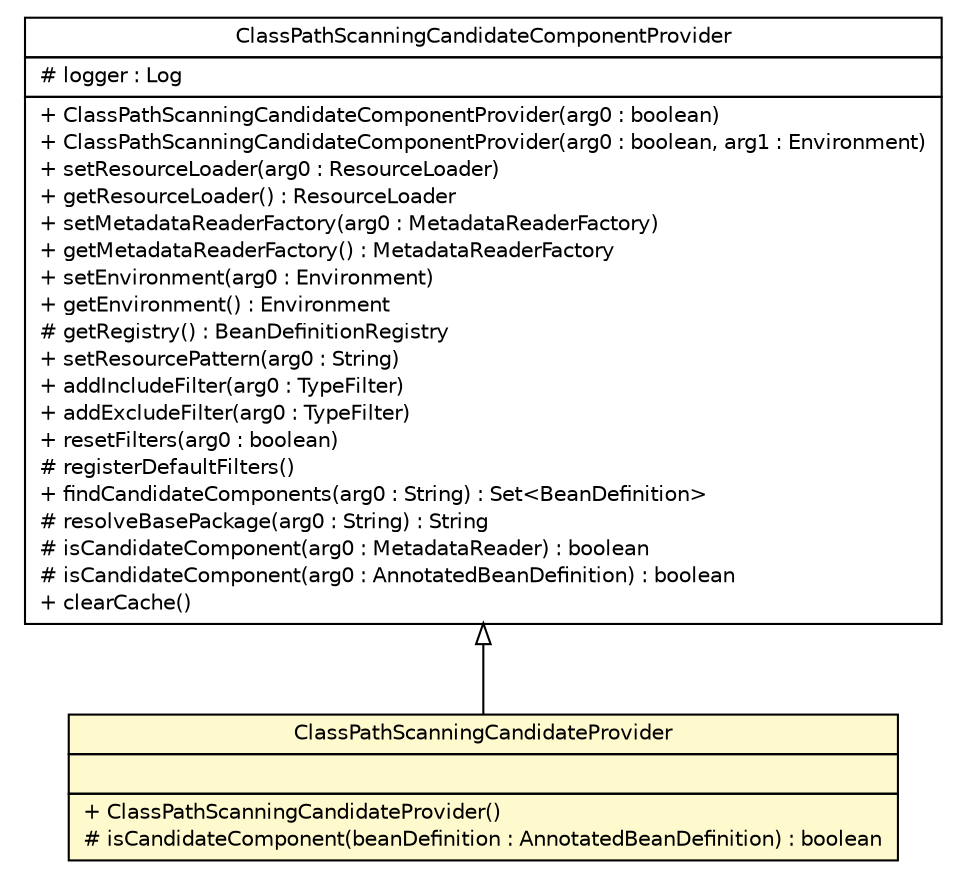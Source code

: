 #!/usr/local/bin/dot
#
# Class diagram 
# Generated by UMLGraph version R5_6-24-gf6e263 (http://www.umlgraph.org/)
#

digraph G {
	edge [fontname="Helvetica",fontsize=10,labelfontname="Helvetica",labelfontsize=10];
	node [fontname="Helvetica",fontsize=10,shape=plaintext];
	nodesep=0.25;
	ranksep=0.5;
	// com.yirendai.oss.lib.common.FileAndClasspathUtils.ClassPathScanningCandidateProvider
	c2864 [label=<<table title="com.yirendai.oss.lib.common.FileAndClasspathUtils.ClassPathScanningCandidateProvider" border="0" cellborder="1" cellspacing="0" cellpadding="2" port="p" bgcolor="lemonChiffon" href="./FileAndClasspathUtils.ClassPathScanningCandidateProvider.html">
		<tr><td><table border="0" cellspacing="0" cellpadding="1">
<tr><td align="center" balign="center"> ClassPathScanningCandidateProvider </td></tr>
		</table></td></tr>
		<tr><td><table border="0" cellspacing="0" cellpadding="1">
<tr><td align="left" balign="left">  </td></tr>
		</table></td></tr>
		<tr><td><table border="0" cellspacing="0" cellpadding="1">
<tr><td align="left" balign="left"> + ClassPathScanningCandidateProvider() </td></tr>
<tr><td align="left" balign="left"> # isCandidateComponent(beanDefinition : AnnotatedBeanDefinition) : boolean </td></tr>
		</table></td></tr>
		</table>>, URL="./FileAndClasspathUtils.ClassPathScanningCandidateProvider.html", fontname="Helvetica", fontcolor="black", fontsize=10.0];
	//com.yirendai.oss.lib.common.FileAndClasspathUtils.ClassPathScanningCandidateProvider extends org.springframework.context.annotation.ClassPathScanningCandidateComponentProvider
	c2914:p -> c2864:p [dir=back,arrowtail=empty];
	// org.springframework.context.annotation.ClassPathScanningCandidateComponentProvider
	c2914 [label=<<table title="org.springframework.context.annotation.ClassPathScanningCandidateComponentProvider" border="0" cellborder="1" cellspacing="0" cellpadding="2" port="p" href="http://java.sun.com/j2se/1.4.2/docs/api/org/springframework/context/annotation/ClassPathScanningCandidateComponentProvider.html">
		<tr><td><table border="0" cellspacing="0" cellpadding="1">
<tr><td align="center" balign="center"> ClassPathScanningCandidateComponentProvider </td></tr>
		</table></td></tr>
		<tr><td><table border="0" cellspacing="0" cellpadding="1">
<tr><td align="left" balign="left"> # logger : Log </td></tr>
		</table></td></tr>
		<tr><td><table border="0" cellspacing="0" cellpadding="1">
<tr><td align="left" balign="left"> + ClassPathScanningCandidateComponentProvider(arg0 : boolean) </td></tr>
<tr><td align="left" balign="left"> + ClassPathScanningCandidateComponentProvider(arg0 : boolean, arg1 : Environment) </td></tr>
<tr><td align="left" balign="left"> + setResourceLoader(arg0 : ResourceLoader) </td></tr>
<tr><td align="left" balign="left"> + getResourceLoader() : ResourceLoader </td></tr>
<tr><td align="left" balign="left"> + setMetadataReaderFactory(arg0 : MetadataReaderFactory) </td></tr>
<tr><td align="left" balign="left"> + getMetadataReaderFactory() : MetadataReaderFactory </td></tr>
<tr><td align="left" balign="left"> + setEnvironment(arg0 : Environment) </td></tr>
<tr><td align="left" balign="left"> + getEnvironment() : Environment </td></tr>
<tr><td align="left" balign="left"> # getRegistry() : BeanDefinitionRegistry </td></tr>
<tr><td align="left" balign="left"> + setResourcePattern(arg0 : String) </td></tr>
<tr><td align="left" balign="left"> + addIncludeFilter(arg0 : TypeFilter) </td></tr>
<tr><td align="left" balign="left"> + addExcludeFilter(arg0 : TypeFilter) </td></tr>
<tr><td align="left" balign="left"> + resetFilters(arg0 : boolean) </td></tr>
<tr><td align="left" balign="left"> # registerDefaultFilters() </td></tr>
<tr><td align="left" balign="left"> + findCandidateComponents(arg0 : String) : Set&lt;BeanDefinition&gt; </td></tr>
<tr><td align="left" balign="left"> # resolveBasePackage(arg0 : String) : String </td></tr>
<tr><td align="left" balign="left"> # isCandidateComponent(arg0 : MetadataReader) : boolean </td></tr>
<tr><td align="left" balign="left"> # isCandidateComponent(arg0 : AnnotatedBeanDefinition) : boolean </td></tr>
<tr><td align="left" balign="left"> + clearCache() </td></tr>
		</table></td></tr>
		</table>>, URL="http://java.sun.com/j2se/1.4.2/docs/api/org/springframework/context/annotation/ClassPathScanningCandidateComponentProvider.html", fontname="Helvetica", fontcolor="black", fontsize=10.0];
}

